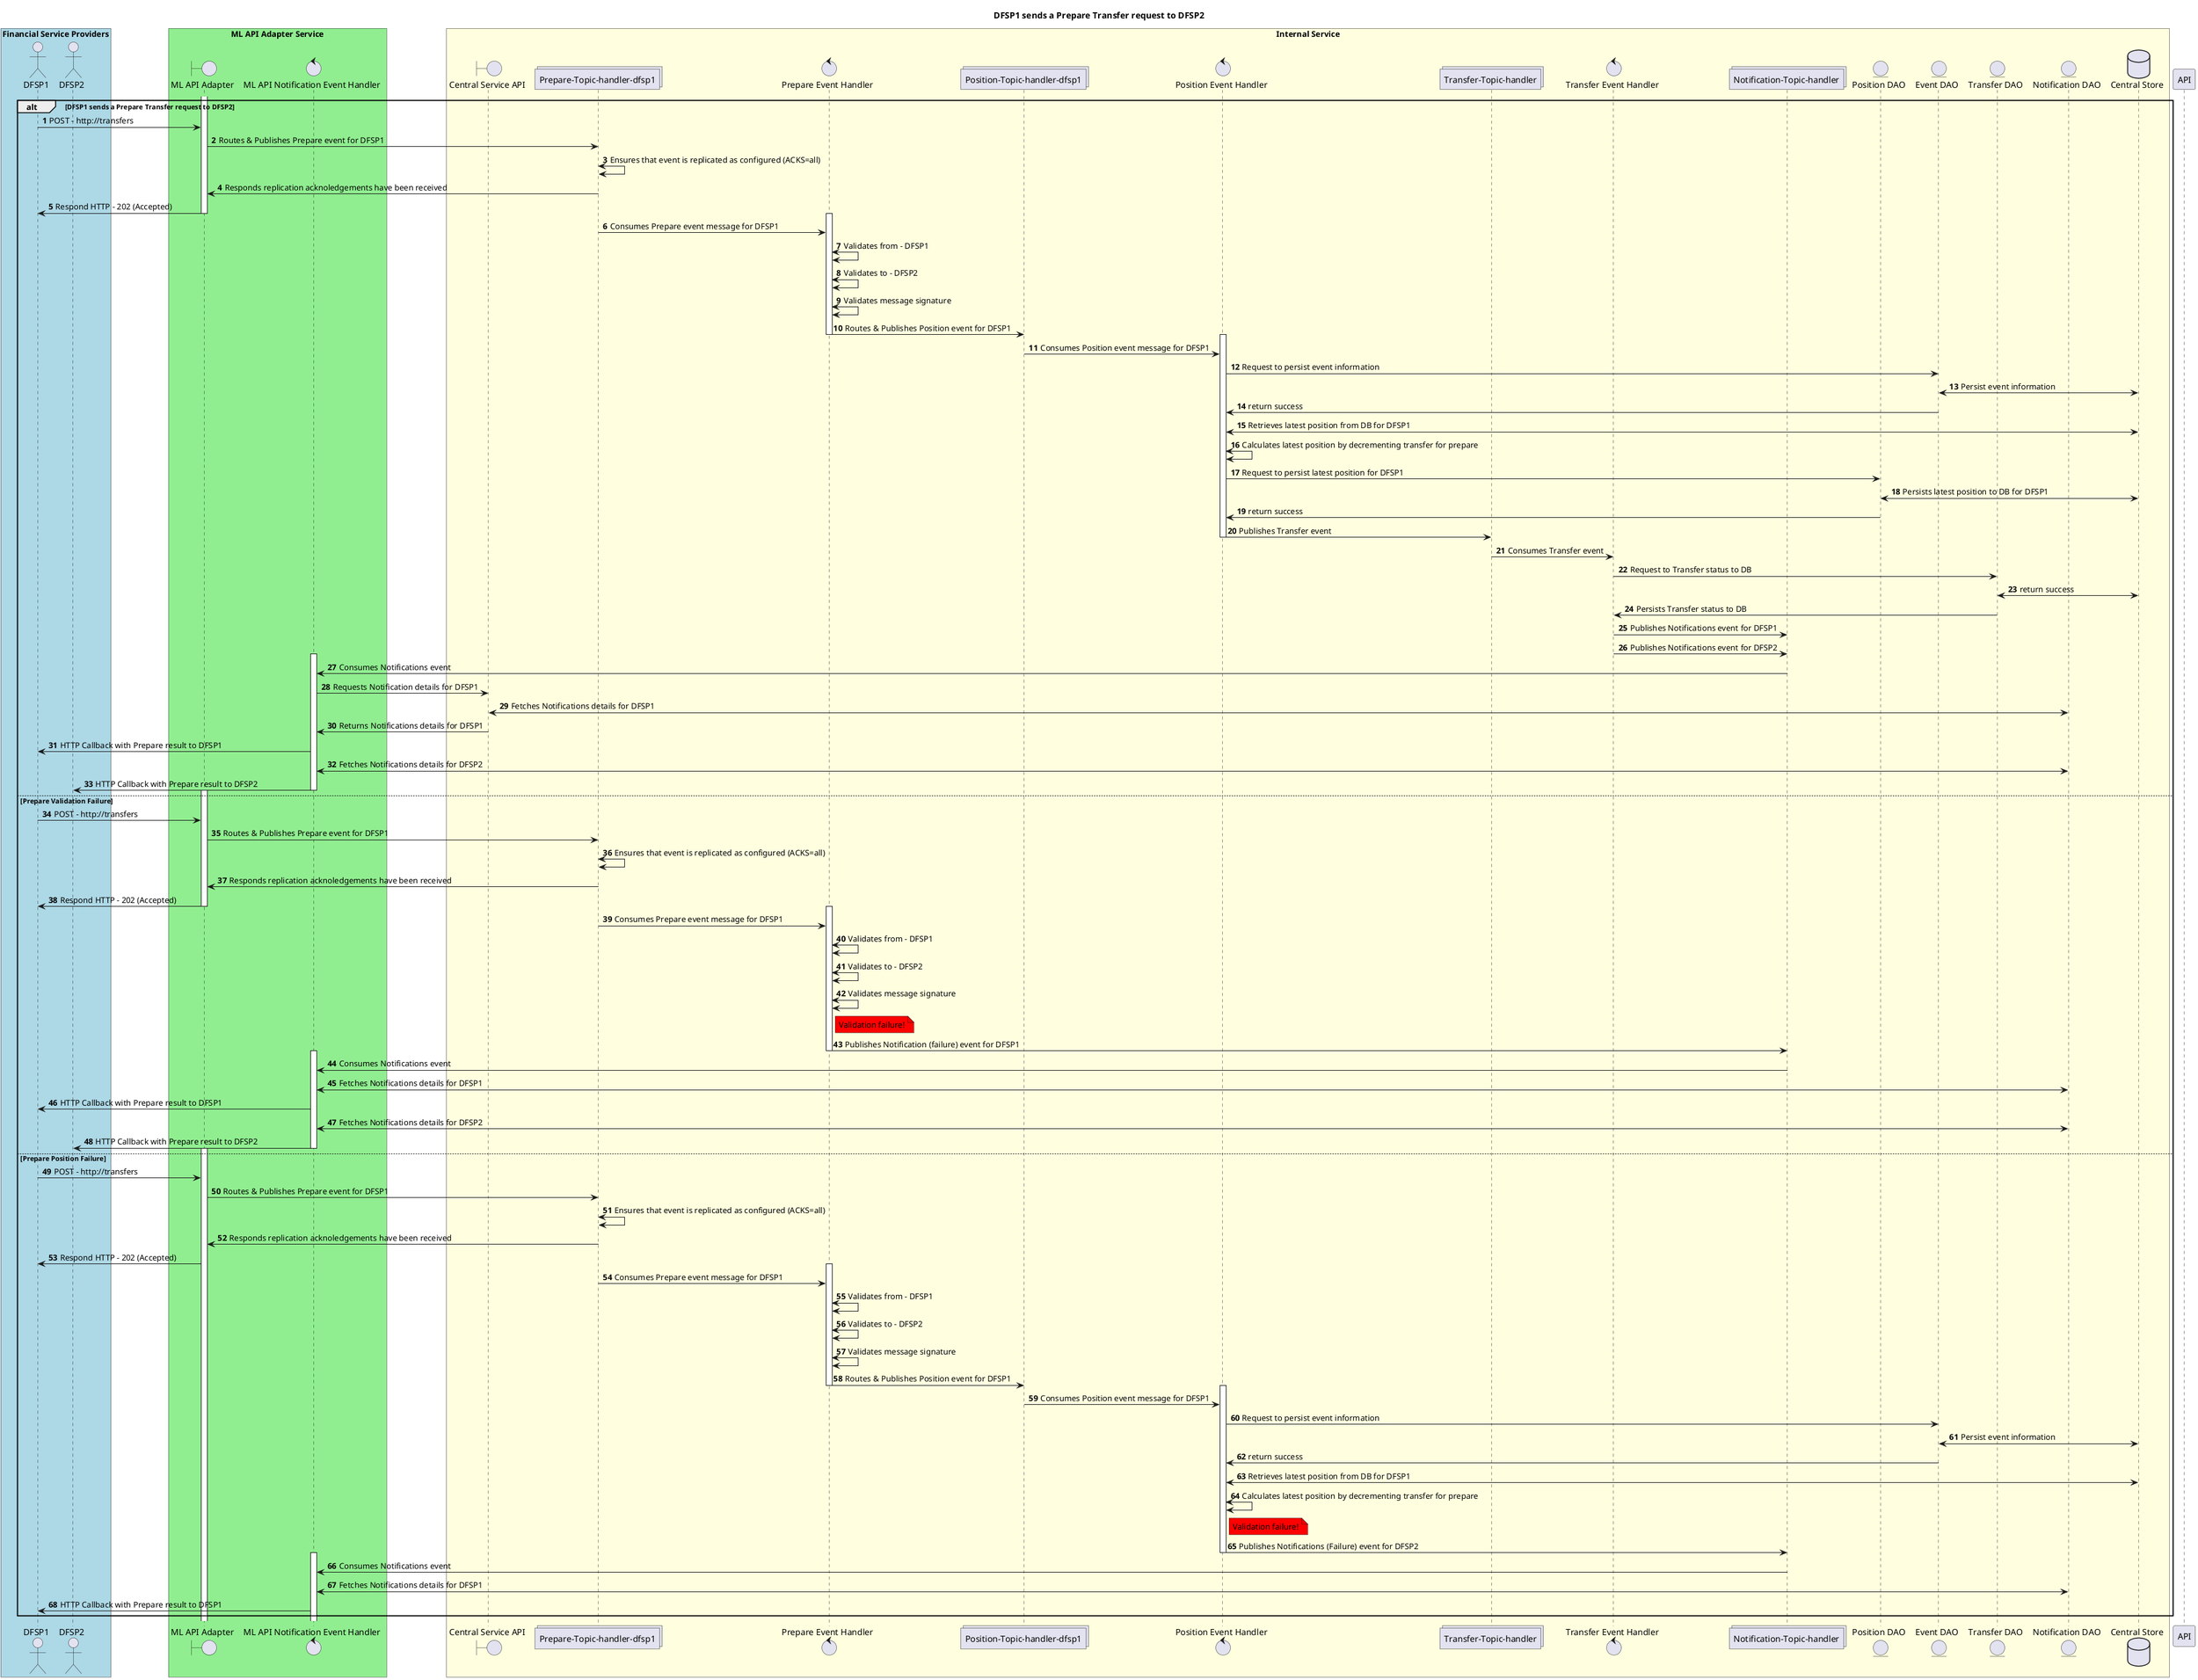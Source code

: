 @startuml
' declate title
title DFSP1 sends a Prepare Transfer request to DFSP2

autonumber

' Actor Keys:
'   boundary - APIs/Interfaces, etc
'   collections - Kafka Topics
'   control - Kafka Consumers
'   entity - Database Access Objects
'   database - Database Persistance Store

' declare actors
actor DFSP1
actor DFSP2
boundary "ML API Adapter" as MLAPI
control "ML API Notification Event Handler" as NOTIFY_HANDLER
boundary "Central Service API" as CSAPI
collections "Prepare-Topic-handler-dfsp1" as TOPIC_PREPARE_DFSP1
control "Prepare Event Handler" as PREP_HANDLER
collections "Position-Topic-handler-dfsp1" as TOPIC_POSITION_DFSP1
control "Position Event Handler" as POS_HANDLER
collections "Transfer-Topic-handler" as TOPIC_TRANSFERS
control "Transfer Event Handler" as TRANS_HANDLER
collections "Notification-Topic-handler" as TOPIC_NOTIFICATIONS
entity "Position DAO" as POS_DAO
entity "Event DAO" as EVENT_DAO
entity "Transfer DAO" as TRANS_DAO
entity "Notification DAO" as NOTIFY_DAO
database "Central Store" as DB

box "Financial Service Providers" #LightBlue
	participant DFSP1
	participant DFSP2
end box

box "ML API Adapter Service" #LightGreen
	participant MLAPI
	participant NOTIFY_HANDLER
end box

box "Internal Service" #LightYellow
    participant CSAPI
	participant TOPIC_PREPARE_DFSP1
    participant PREP_HANDLER
    participant TOPIC_POSITION_DFSP1
    participant POS_HANDLER
    participant TOPIC_TRANSFERS
    participant TRANS_HANDLER
    participant TOPIC_NOTIFICATIONS
    participant POS_DAO
    participant EVENT_DAO
    participant TRANS_DAO
    participant NOTIFY_DAO
    participant DB
end box

' start flow
alt DFSP1 sends a Prepare Transfer request to DFSP2
    activate MLAPI
    DFSP1 -> MLAPI: POST - http://transfers
    MLAPI -> TOPIC_PREPARE_DFSP1: Routes & Publishes Prepare event for DFSP1
    TOPIC_PREPARE_DFSP1 <-> TOPIC_PREPARE_DFSP1: Ensures that event is replicated as configured (ACKS=all)
    TOPIC_PREPARE_DFSP1 -> MLAPI: Responds replication acknoledgements have been received
    MLAPI -> DFSP1: Respond HTTP - 202 (Accepted)
    deactivate MLAPI
    activate PREP_HANDLER
    TOPIC_PREPARE_DFSP1 -> PREP_HANDLER: Consumes Prepare event message for DFSP1
    PREP_HANDLER <-> PREP_HANDLER: Validates from - DFSP1
    PREP_HANDLER <-> PREP_HANDLER: Validates to - DFSP2
    PREP_HANDLER <-> PREP_HANDLER: Validates message signature
    PREP_HANDLER -> TOPIC_POSITION_DFSP1: Routes & Publishes Position event for DFSP1
    deactivate PREP_HANDLER
    activate POS_HANDLER
    TOPIC_POSITION_DFSP1 -> POS_HANDLER: Consumes Position event message for DFSP1
    POS_HANDLER -> EVENT_DAO: Request to persist event information
    EVENT_DAO <-> DB: Persist event information
    EVENT_DAO -> POS_HANDLER: return success
    POS_HANDLER <-> DB: Retrieves latest position from DB for DFSP1
    POS_HANDLER <-> POS_HANDLER: Calculates latest position by decrementing transfer for prepare
    POS_HANDLER -> POS_DAO: Request to persist latest position for DFSP1
    POS_DAO <-> DB: Persists latest position to DB for DFSP1
    POS_DAO -> POS_HANDLER: return success
    POS_HANDLER -> TOPIC_TRANSFERS: Publishes Transfer event
    deactivate POS_HANDLER
    deactivate TRANS_HANDLER
    TOPIC_TRANSFERS -> TRANS_HANDLER: Consumes Transfer event
    TRANS_HANDLER -> TRANS_DAO: Request to Transfer status to DB
    TRANS_DAO <-> DB: return success
    TRANS_DAO -> TRANS_HANDLER: Persists Transfer status to DB
    TRANS_HANDLER -> TOPIC_NOTIFICATIONS: Publishes Notifications event for DFSP1
    TRANS_HANDLER -> TOPIC_NOTIFICATIONS: Publishes Notifications event for DFSP2
    deactivate TRANS_HANDLER
    activate NOTIFY_HANDLER
    TOPIC_NOTIFICATIONS -> NOTIFY_HANDLER: Consumes Notifications event
    NOTIFY_HANDLER -> CSAPI: Requests Notification details for DFSP1
    CSAPI <-> NOTIFY_DAO: Fetches Notifications details for DFSP1
    CSAPI -> NOTIFY_HANDLER: Returns Notifications details for DFSP1
    NOTIFY_HANDLER -> DFSP1: HTTP Callback with Prepare result to DFSP1
    NOTIFY_HANDLER <-> NOTIFY_DAO: Fetches Notifications details for DFSP2
    NOTIFY_HANDLER -> DFSP2: HTTP Callback with Prepare result to DFSP2
    deactivate NOTIFY_HANDLER
else Prepare Validation Failure
    activate MLAPI
    DFSP1 -> MLAPI: POST - http://transfers
    MLAPI -> TOPIC_PREPARE_DFSP1: Routes & Publishes Prepare event for DFSP1
    TOPIC_PREPARE_DFSP1 <-> TOPIC_PREPARE_DFSP1: Ensures that event is replicated as configured (ACKS=all)
    TOPIC_PREPARE_DFSP1 -> MLAPI: Responds replication acknoledgements have been received
    MLAPI -> DFSP1: Respond HTTP - 202 (Accepted)
    deactivate MLAPI
    activate PREP_HANDLER
    TOPIC_PREPARE_DFSP1 -> PREP_HANDLER: Consumes Prepare event message for DFSP1
    PREP_HANDLER <-> PREP_HANDLER: Validates from - DFSP1
    PREP_HANDLER <-> PREP_HANDLER: Validates to - DFSP2
    PREP_HANDLER <-> PREP_HANDLER: Validates message signature
    note right of PREP_HANDLER #red: Validation failure!
    PREP_HANDLER -> TOPIC_NOTIFICATIONS: Publishes Notification (failure) event for DFSP1
    deactivate PREP_HANDLER
    activate NOTIFY_HANDLER
    TOPIC_NOTIFICATIONS -> NOTIFY_HANDLER: Consumes Notifications event
    NOTIFY_HANDLER <-> NOTIFY_DAO: Fetches Notifications details for DFSP1
    NOTIFY_HANDLER -> DFSP1: HTTP Callback with Prepare result to DFSP1
    NOTIFY_HANDLER <-> NOTIFY_DAO: Fetches Notifications details for DFSP2
    NOTIFY_HANDLER -> DFSP2: HTTP Callback with Prepare result to DFSP2
    deactivate NOTIFY_HANDLER
else Prepare Position Failure
    activate MLAPI
    DFSP1 -> MLAPI: POST - http://transfers
    MLAPI -> TOPIC_PREPARE_DFSP1: Routes & Publishes Prepare event for DFSP1
    TOPIC_PREPARE_DFSP1 <-> TOPIC_PREPARE_DFSP1: Ensures that event is replicated as configured (ACKS=all)
    TOPIC_PREPARE_DFSP1 -> MLAPI: Responds replication acknoledgements have been received
    MLAPI -> DFSP1: Respond HTTP - 202 (Accepted)
    deactivate API
    activate PREP_HANDLER
    TOPIC_PREPARE_DFSP1 -> PREP_HANDLER: Consumes Prepare event message for DFSP1
    PREP_HANDLER <-> PREP_HANDLER: Validates from - DFSP1
    PREP_HANDLER <-> PREP_HANDLER: Validates to - DFSP2
    PREP_HANDLER <-> PREP_HANDLER: Validates message signature
    PREP_HANDLER -> TOPIC_POSITION_DFSP1: Routes & Publishes Position event for DFSP1
    deactivate PREP_HANDLER
    activate POS_HANDLER
    TOPIC_POSITION_DFSP1 -> POS_HANDLER: Consumes Position event message for DFSP1
    POS_HANDLER -> EVENT_DAO: Request to persist event information
    EVENT_DAO <-> DB: Persist event information
    EVENT_DAO -> POS_HANDLER: return success
    POS_HANDLER <-> DB: Retrieves latest position from DB for DFSP1
    POS_HANDLER <-> POS_HANDLER: Calculates latest position by decrementing transfer for prepare
    note right of POS_HANDLER #red: Validation failure!
    POS_HANDLER -> TOPIC_NOTIFICATIONS: Publishes Notifications (Failure) event for DFSP2
    deactivate POS_HANDLER
    activate NOTIFY_HANDLER
    TOPIC_NOTIFICATIONS -> NOTIFY_HANDLER: Consumes Notifications event
    NOTIFY_HANDLER <-> NOTIFY_DAO: Fetches Notifications details for DFSP1
    NOTIFY_HANDLER -> DFSP1: HTTP Callback with Prepare result to DFSP1
end
@enduml
